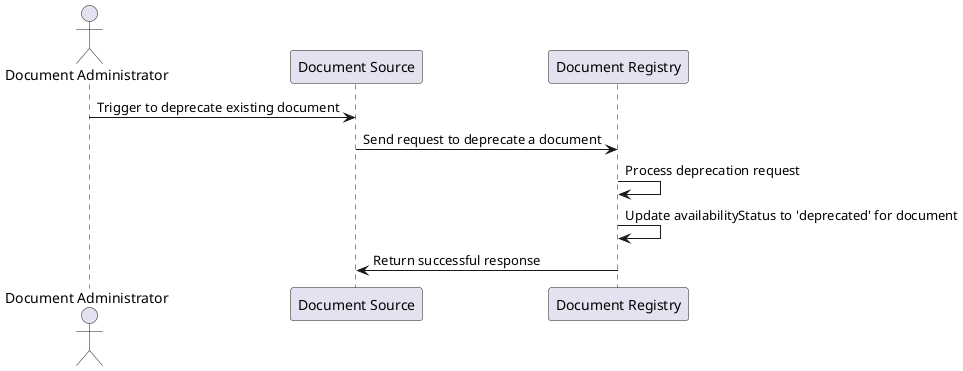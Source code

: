 @startuml
actor "Document Administrator" as DA
participant "Document Source" as DS
participant "Document Registry" as DReg

DA -> DS: Trigger to deprecate existing document
DS -> DReg: Send request to deprecate a document
DReg -> DReg: Process deprecation request
DReg -> DReg: Update availabilityStatus to 'deprecated' for document
DReg -> DS: Return successful response
@enduml
